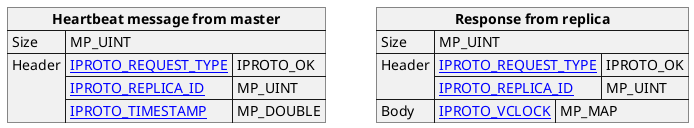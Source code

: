 @startuml

skinparam map {
    HyperlinkColor #0077FF
    FontColor #313131
    BorderColor #313131
    BackgroundColor transparent
}

json "**Heartbeat message from master**" as heartbeat_request {
    "Size": "MP_UINT",
    "Header": {
      "[[https://tarantool.io/en/doc/latest/dev_guide/internals/iproto/keys IPROTO_REQUEST_TYPE]]": "IPROTO_OK",
      "[[https://tarantool.io/en/doc/latest/dev_guide/internals/iproto/keys IPROTO_REPLICA_ID]]": "MP_UINT",
      "[[https://tarantool.io/en/doc/latest/dev_guide/internals/iproto/keys IPROTO_TIMESTAMP]]": "MP_DOUBLE"
    }
}

json "**Response from replica**" as heartbeat_response {
    "Size": "MP_UINT",
    "Header": {
      "[[https://tarantool.io/en/doc/latest/dev_guide/internals/iproto/keys IPROTO_REQUEST_TYPE]]": "IPROTO_OK",
      "[[https://tarantool.io/en/doc/latest/dev_guide/internals/iproto/keys IPROTO_REPLICA_ID]]": "MP_UINT"
    },
    "Body": {
      "[[https://tarantool.io/en/doc/latest/dev_guide/internals/iproto/keys IPROTO_VCLOCK]]": "MP_MAP"      
    }
}

@enduml
